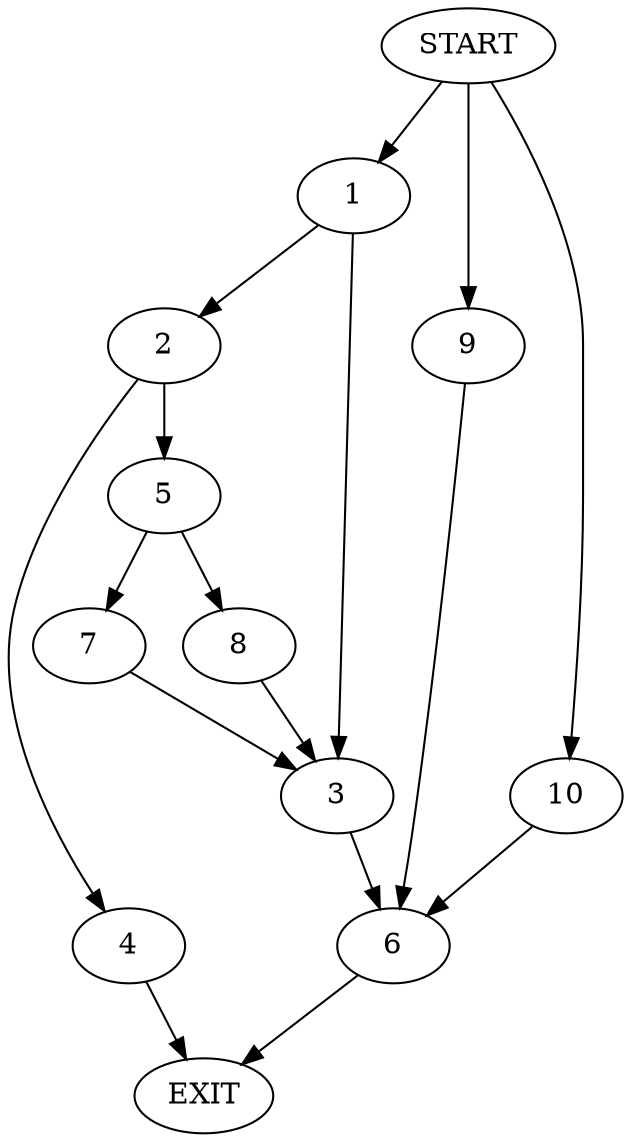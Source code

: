 digraph {
0 [label="START"]
11 [label="EXIT"]
0 -> 1
1 -> 2
1 -> 3
2 -> 4
2 -> 5
3 -> 6
4 -> 11
5 -> 7
5 -> 8
7 -> 3
8 -> 3
6 -> 11
0 -> 9
9 -> 6
0 -> 10
10 -> 6
}
